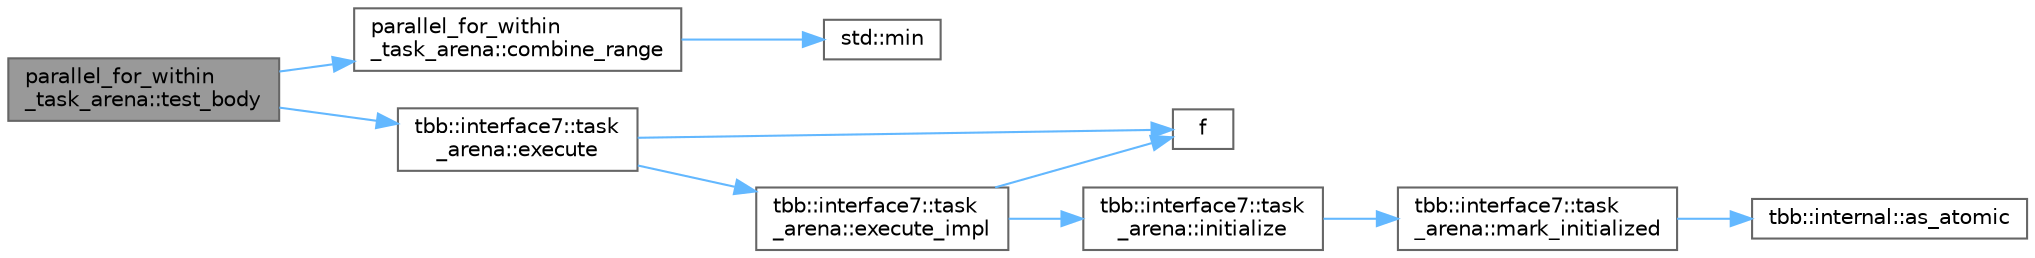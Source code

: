 digraph "parallel_for_within_task_arena::test_body"
{
 // LATEX_PDF_SIZE
  bgcolor="transparent";
  edge [fontname=Helvetica,fontsize=10,labelfontname=Helvetica,labelfontsize=10];
  node [fontname=Helvetica,fontsize=10,shape=box,height=0.2,width=0.4];
  rankdir="LR";
  Node1 [id="Node000001",label="parallel_for_within\l_task_arena::test_body",height=0.2,width=0.4,color="gray40", fillcolor="grey60", style="filled", fontcolor="black",tooltip=" "];
  Node1 -> Node2 [id="edge10_Node000001_Node000002",color="steelblue1",style="solid",tooltip=" "];
  Node2 [id="Node000002",label="parallel_for_within\l_task_arena::combine_range",height=0.2,width=0.4,color="grey40", fillcolor="white", style="filled",URL="$namespaceparallel__for__within__task__arena.html#a72934d96dc40b8dbe921f0e6daa4dcc8",tooltip=" "];
  Node2 -> Node3 [id="edge11_Node000002_Node000003",color="steelblue1",style="solid",tooltip=" "];
  Node3 [id="Node000003",label="std::min",height=0.2,width=0.4,color="grey40", fillcolor="white", style="filled",URL="$namespacestd.html#ac7b9885417769949d76890454b6d072e",tooltip=" "];
  Node1 -> Node4 [id="edge12_Node000001_Node000004",color="steelblue1",style="solid",tooltip=" "];
  Node4 [id="Node000004",label="tbb::interface7::task\l_arena::execute",height=0.2,width=0.4,color="grey40", fillcolor="white", style="filled",URL="$classtbb_1_1interface7_1_1task__arena.html#a8919e432ca4ffb49ba09b4e19ddb58a9",tooltip=" "];
  Node4 -> Node5 [id="edge13_Node000004_Node000005",color="steelblue1",style="solid",tooltip=" "];
  Node5 [id="Node000005",label="tbb::interface7::task\l_arena::execute_impl",height=0.2,width=0.4,color="grey40", fillcolor="white", style="filled",URL="$classtbb_1_1interface7_1_1task__arena.html#ad00048bbd86a81e84c757c5143a8bfa9",tooltip=" "];
  Node5 -> Node6 [id="edge14_Node000005_Node000006",color="steelblue1",style="solid",tooltip=" "];
  Node6 [id="Node000006",label="f",height=0.2,width=0.4,color="grey40", fillcolor="white", style="filled",URL="$cxx11__tensor__map_8cpp.html#a7f507fea02198f6cb81c86640c7b1a4e",tooltip=" "];
  Node5 -> Node7 [id="edge15_Node000005_Node000007",color="steelblue1",style="solid",tooltip=" "];
  Node7 [id="Node000007",label="tbb::interface7::task\l_arena::initialize",height=0.2,width=0.4,color="grey40", fillcolor="white", style="filled",URL="$classtbb_1_1interface7_1_1task__arena.html#a955131a79f8dc5a0a5c9ffa66a7e7140",tooltip="Forces allocation of the resources for the task_arena as specified in constructor arguments"];
  Node7 -> Node8 [id="edge16_Node000007_Node000008",color="steelblue1",style="solid",tooltip=" "];
  Node8 [id="Node000008",label="tbb::interface7::task\l_arena::mark_initialized",height=0.2,width=0.4,color="grey40", fillcolor="white", style="filled",URL="$classtbb_1_1interface7_1_1task__arena.html#afc89f84634e0e7ccbe70af7b75b7ac8e",tooltip=" "];
  Node8 -> Node9 [id="edge17_Node000008_Node000009",color="steelblue1",style="solid",tooltip=" "];
  Node9 [id="Node000009",label="tbb::internal::as_atomic",height=0.2,width=0.4,color="grey40", fillcolor="white", style="filled",URL="$namespacetbb_1_1internal.html#a958f482f9d5f3476ca70610af5336040",tooltip=" "];
  Node4 -> Node6 [id="edge18_Node000004_Node000006",color="steelblue1",style="solid",tooltip=" "];
}
